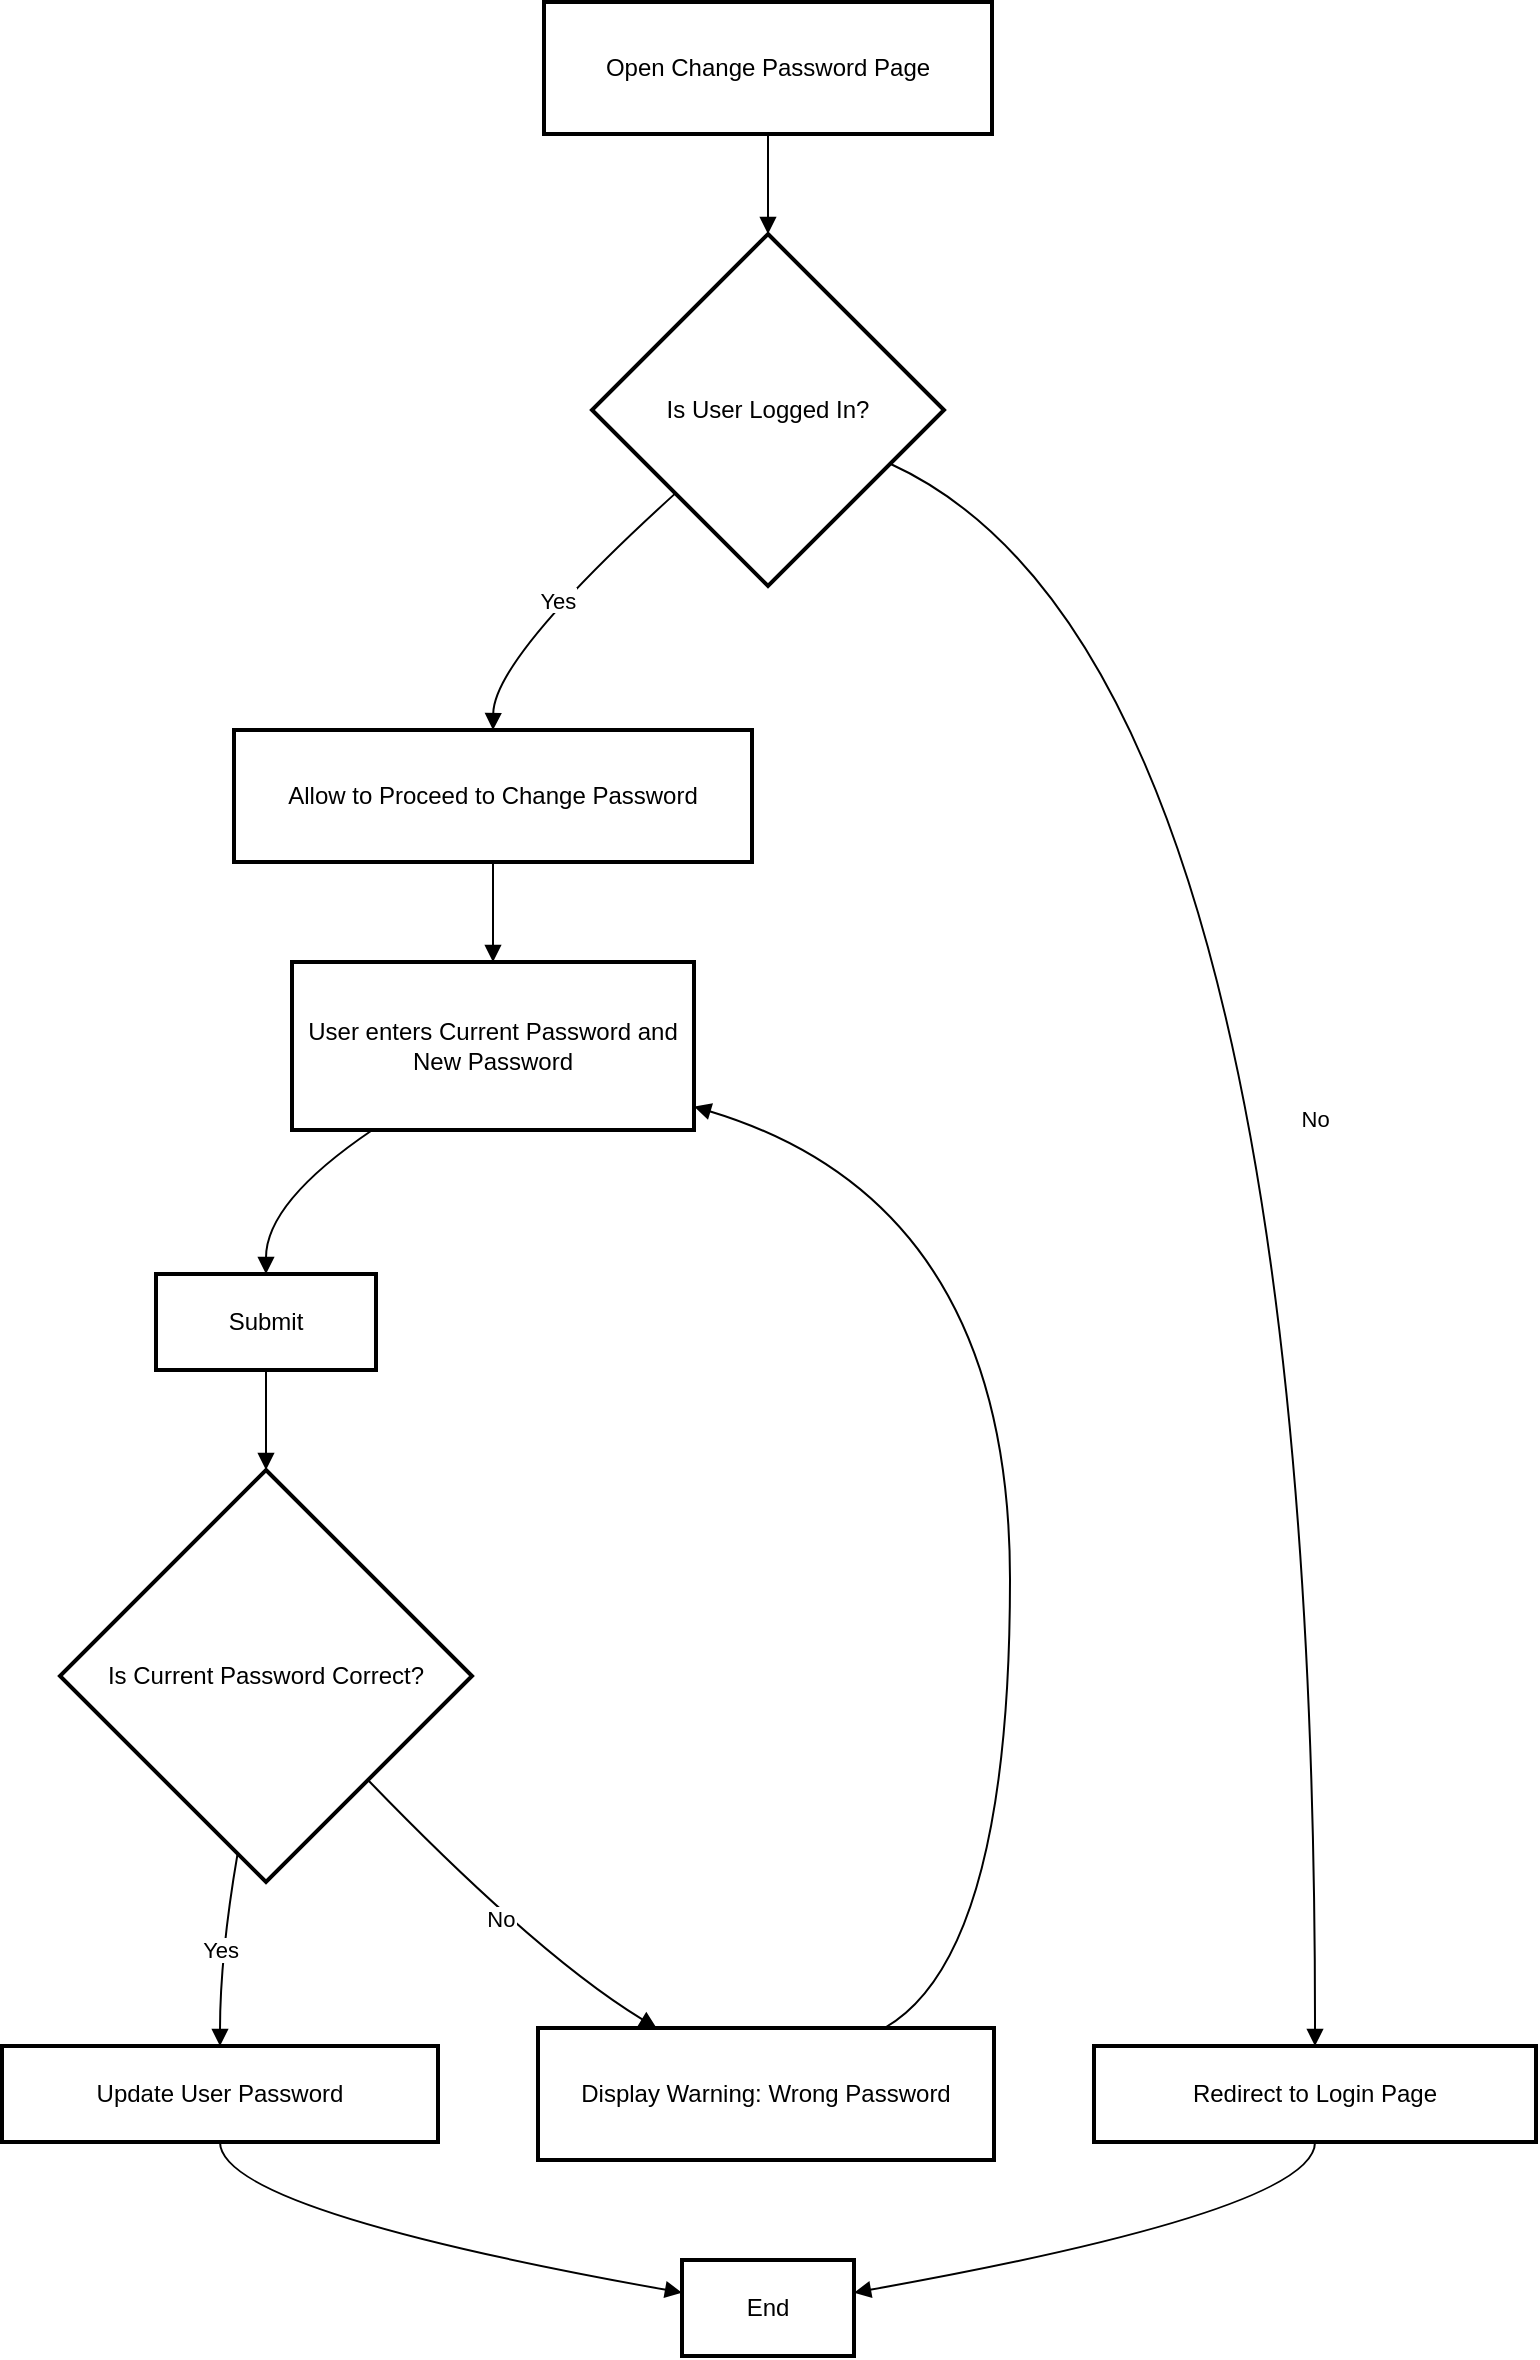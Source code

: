 <mxfile version="24.9.0">
  <diagram name="Page-1" id="yzg5GGAvqMux_fHp615a">
    <mxGraphModel dx="1750" dy="928" grid="1" gridSize="10" guides="1" tooltips="1" connect="1" arrows="1" fold="1" page="1" pageScale="1" pageWidth="827" pageHeight="1169" math="0" shadow="0">
      <root>
        <mxCell id="0" />
        <mxCell id="1" parent="0" />
        <mxCell id="LBzzMZgSNNTSEDT7KpcH-18" value="Open Change Password Page" style="whiteSpace=wrap;strokeWidth=2;" vertex="1" parent="1">
          <mxGeometry x="561" y="180" width="224" height="66" as="geometry" />
        </mxCell>
        <mxCell id="LBzzMZgSNNTSEDT7KpcH-19" value="Is User Logged In?" style="rhombus;strokeWidth=2;whiteSpace=wrap;" vertex="1" parent="1">
          <mxGeometry x="585" y="296" width="176" height="176" as="geometry" />
        </mxCell>
        <mxCell id="LBzzMZgSNNTSEDT7KpcH-20" value="Allow to Proceed to Change Password" style="whiteSpace=wrap;strokeWidth=2;" vertex="1" parent="1">
          <mxGeometry x="406" y="544" width="259" height="66" as="geometry" />
        </mxCell>
        <mxCell id="LBzzMZgSNNTSEDT7KpcH-21" value="Redirect to Login Page" style="whiteSpace=wrap;strokeWidth=2;" vertex="1" parent="1">
          <mxGeometry x="836" y="1202" width="221" height="48" as="geometry" />
        </mxCell>
        <mxCell id="LBzzMZgSNNTSEDT7KpcH-22" value="User enters Current Password and New Password" style="whiteSpace=wrap;strokeWidth=2;" vertex="1" parent="1">
          <mxGeometry x="435" y="660" width="201" height="84" as="geometry" />
        </mxCell>
        <mxCell id="LBzzMZgSNNTSEDT7KpcH-23" value="Submit" style="whiteSpace=wrap;strokeWidth=2;" vertex="1" parent="1">
          <mxGeometry x="367" y="816" width="110" height="48" as="geometry" />
        </mxCell>
        <mxCell id="LBzzMZgSNNTSEDT7KpcH-24" value="Is Current Password Correct?" style="rhombus;strokeWidth=2;whiteSpace=wrap;" vertex="1" parent="1">
          <mxGeometry x="319" y="914" width="206" height="206" as="geometry" />
        </mxCell>
        <mxCell id="LBzzMZgSNNTSEDT7KpcH-25" value="Display Warning: Wrong Password" style="whiteSpace=wrap;strokeWidth=2;" vertex="1" parent="1">
          <mxGeometry x="558" y="1193" width="228" height="66" as="geometry" />
        </mxCell>
        <mxCell id="LBzzMZgSNNTSEDT7KpcH-26" value="Update User Password" style="whiteSpace=wrap;strokeWidth=2;" vertex="1" parent="1">
          <mxGeometry x="290" y="1202" width="218" height="48" as="geometry" />
        </mxCell>
        <mxCell id="LBzzMZgSNNTSEDT7KpcH-27" value="End" style="whiteSpace=wrap;strokeWidth=2;" vertex="1" parent="1">
          <mxGeometry x="630" y="1309" width="86" height="48" as="geometry" />
        </mxCell>
        <mxCell id="LBzzMZgSNNTSEDT7KpcH-28" value="" style="curved=1;startArrow=none;endArrow=block;exitX=0.5;exitY=1;entryX=0.5;entryY=0;rounded=0;" edge="1" parent="1" source="LBzzMZgSNNTSEDT7KpcH-18" target="LBzzMZgSNNTSEDT7KpcH-19">
          <mxGeometry relative="1" as="geometry">
            <Array as="points" />
          </mxGeometry>
        </mxCell>
        <mxCell id="LBzzMZgSNNTSEDT7KpcH-29" value="Yes" style="curved=1;startArrow=none;endArrow=block;exitX=0;exitY=0.95;entryX=0.5;entryY=0;rounded=0;" edge="1" parent="1" source="LBzzMZgSNNTSEDT7KpcH-19" target="LBzzMZgSNNTSEDT7KpcH-20">
          <mxGeometry relative="1" as="geometry">
            <Array as="points">
              <mxPoint x="536" y="508" />
            </Array>
          </mxGeometry>
        </mxCell>
        <mxCell id="LBzzMZgSNNTSEDT7KpcH-30" value="No" style="curved=1;startArrow=none;endArrow=block;exitX=1;exitY=0.72;entryX=0.5;entryY=0;rounded=0;" edge="1" parent="1" source="LBzzMZgSNNTSEDT7KpcH-19" target="LBzzMZgSNNTSEDT7KpcH-21">
          <mxGeometry relative="1" as="geometry">
            <Array as="points">
              <mxPoint x="947" y="508" />
            </Array>
          </mxGeometry>
        </mxCell>
        <mxCell id="LBzzMZgSNNTSEDT7KpcH-31" value="" style="curved=1;startArrow=none;endArrow=block;exitX=0.5;exitY=1;entryX=0.5;entryY=0;rounded=0;" edge="1" parent="1" source="LBzzMZgSNNTSEDT7KpcH-20" target="LBzzMZgSNNTSEDT7KpcH-22">
          <mxGeometry relative="1" as="geometry">
            <Array as="points" />
          </mxGeometry>
        </mxCell>
        <mxCell id="LBzzMZgSNNTSEDT7KpcH-32" value="" style="curved=1;startArrow=none;endArrow=block;exitX=0.2;exitY=1;entryX=0.5;entryY=0;rounded=0;" edge="1" parent="1" source="LBzzMZgSNNTSEDT7KpcH-22" target="LBzzMZgSNNTSEDT7KpcH-23">
          <mxGeometry relative="1" as="geometry">
            <Array as="points">
              <mxPoint x="422" y="780" />
            </Array>
          </mxGeometry>
        </mxCell>
        <mxCell id="LBzzMZgSNNTSEDT7KpcH-33" value="" style="curved=1;startArrow=none;endArrow=block;exitX=0.5;exitY=1.01;entryX=0.5;entryY=0;rounded=0;" edge="1" parent="1" source="LBzzMZgSNNTSEDT7KpcH-23" target="LBzzMZgSNNTSEDT7KpcH-24">
          <mxGeometry relative="1" as="geometry">
            <Array as="points" />
          </mxGeometry>
        </mxCell>
        <mxCell id="LBzzMZgSNNTSEDT7KpcH-34" value="No" style="curved=1;startArrow=none;endArrow=block;exitX=0.99;exitY=1;entryX=0.26;entryY=0;rounded=0;" edge="1" parent="1" source="LBzzMZgSNNTSEDT7KpcH-24" target="LBzzMZgSNNTSEDT7KpcH-25">
          <mxGeometry relative="1" as="geometry">
            <Array as="points">
              <mxPoint x="558" y="1157" />
            </Array>
          </mxGeometry>
        </mxCell>
        <mxCell id="LBzzMZgSNNTSEDT7KpcH-35" value="Yes" style="curved=1;startArrow=none;endArrow=block;exitX=0.42;exitY=1;entryX=0.5;entryY=0;rounded=0;" edge="1" parent="1" source="LBzzMZgSNNTSEDT7KpcH-24" target="LBzzMZgSNNTSEDT7KpcH-26">
          <mxGeometry relative="1" as="geometry">
            <Array as="points">
              <mxPoint x="399" y="1157" />
            </Array>
          </mxGeometry>
        </mxCell>
        <mxCell id="LBzzMZgSNNTSEDT7KpcH-36" value="" style="curved=1;startArrow=none;endArrow=block;exitX=0.5;exitY=1.01;entryX=0;entryY=0.34;rounded=0;" edge="1" parent="1" source="LBzzMZgSNNTSEDT7KpcH-26" target="LBzzMZgSNNTSEDT7KpcH-27">
          <mxGeometry relative="1" as="geometry">
            <Array as="points">
              <mxPoint x="399" y="1284" />
            </Array>
          </mxGeometry>
        </mxCell>
        <mxCell id="LBzzMZgSNNTSEDT7KpcH-37" value="" style="curved=1;startArrow=none;endArrow=block;exitX=0.5;exitY=1.01;entryX=1;entryY=0.34;rounded=0;" edge="1" parent="1" source="LBzzMZgSNNTSEDT7KpcH-21" target="LBzzMZgSNNTSEDT7KpcH-27">
          <mxGeometry relative="1" as="geometry">
            <Array as="points">
              <mxPoint x="947" y="1284" />
            </Array>
          </mxGeometry>
        </mxCell>
        <mxCell id="LBzzMZgSNNTSEDT7KpcH-38" value="" style="curved=1;startArrow=none;endArrow=block;exitX=0.76;exitY=0;entryX=1;entryY=0.86;rounded=0;" edge="1" parent="1" source="LBzzMZgSNNTSEDT7KpcH-25" target="LBzzMZgSNNTSEDT7KpcH-22">
          <mxGeometry relative="1" as="geometry">
            <Array as="points">
              <mxPoint x="794" y="1157" />
              <mxPoint x="794" y="780" />
            </Array>
          </mxGeometry>
        </mxCell>
      </root>
    </mxGraphModel>
  </diagram>
</mxfile>
